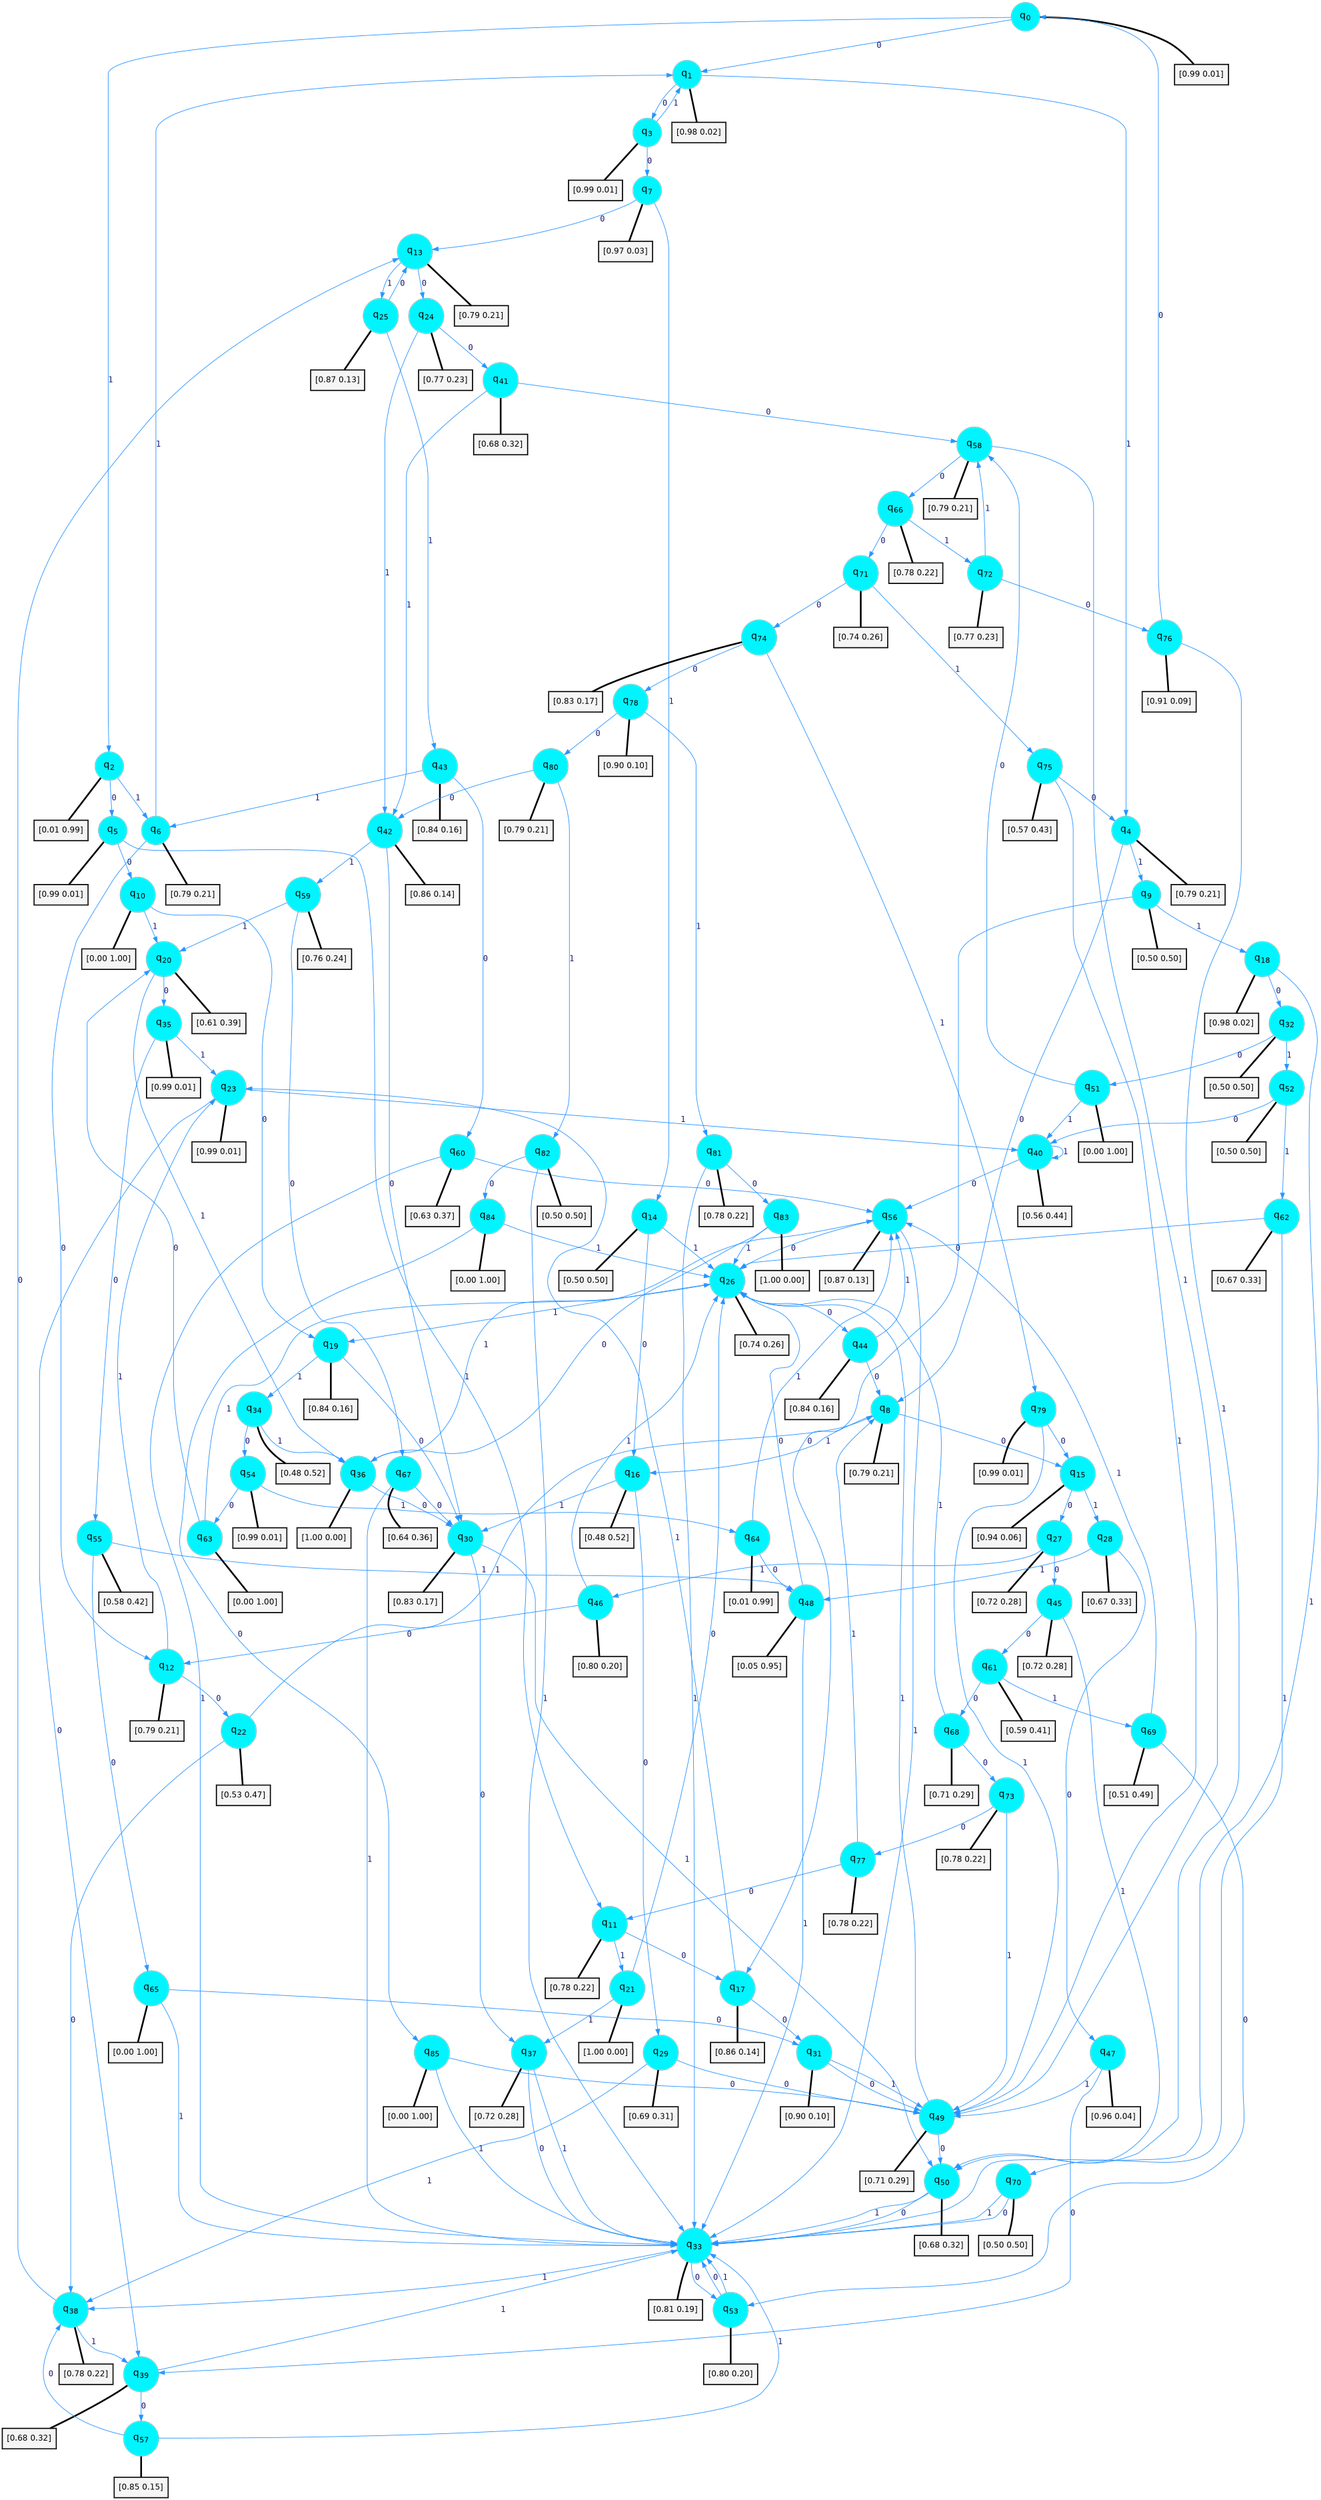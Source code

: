 digraph G {
graph [
bgcolor=transparent, dpi=300, rankdir=TD, size="40,25"];
node [
color=gray, fillcolor=turquoise1, fontcolor=black, fontname=Helvetica, fontsize=16, fontweight=bold, shape=circle, style=filled];
edge [
arrowsize=1, color=dodgerblue1, fontcolor=midnightblue, fontname=courier, fontweight=bold, penwidth=1, style=solid, weight=20];
0[label=<q<SUB>0</SUB>>];
1[label=<q<SUB>1</SUB>>];
2[label=<q<SUB>2</SUB>>];
3[label=<q<SUB>3</SUB>>];
4[label=<q<SUB>4</SUB>>];
5[label=<q<SUB>5</SUB>>];
6[label=<q<SUB>6</SUB>>];
7[label=<q<SUB>7</SUB>>];
8[label=<q<SUB>8</SUB>>];
9[label=<q<SUB>9</SUB>>];
10[label=<q<SUB>10</SUB>>];
11[label=<q<SUB>11</SUB>>];
12[label=<q<SUB>12</SUB>>];
13[label=<q<SUB>13</SUB>>];
14[label=<q<SUB>14</SUB>>];
15[label=<q<SUB>15</SUB>>];
16[label=<q<SUB>16</SUB>>];
17[label=<q<SUB>17</SUB>>];
18[label=<q<SUB>18</SUB>>];
19[label=<q<SUB>19</SUB>>];
20[label=<q<SUB>20</SUB>>];
21[label=<q<SUB>21</SUB>>];
22[label=<q<SUB>22</SUB>>];
23[label=<q<SUB>23</SUB>>];
24[label=<q<SUB>24</SUB>>];
25[label=<q<SUB>25</SUB>>];
26[label=<q<SUB>26</SUB>>];
27[label=<q<SUB>27</SUB>>];
28[label=<q<SUB>28</SUB>>];
29[label=<q<SUB>29</SUB>>];
30[label=<q<SUB>30</SUB>>];
31[label=<q<SUB>31</SUB>>];
32[label=<q<SUB>32</SUB>>];
33[label=<q<SUB>33</SUB>>];
34[label=<q<SUB>34</SUB>>];
35[label=<q<SUB>35</SUB>>];
36[label=<q<SUB>36</SUB>>];
37[label=<q<SUB>37</SUB>>];
38[label=<q<SUB>38</SUB>>];
39[label=<q<SUB>39</SUB>>];
40[label=<q<SUB>40</SUB>>];
41[label=<q<SUB>41</SUB>>];
42[label=<q<SUB>42</SUB>>];
43[label=<q<SUB>43</SUB>>];
44[label=<q<SUB>44</SUB>>];
45[label=<q<SUB>45</SUB>>];
46[label=<q<SUB>46</SUB>>];
47[label=<q<SUB>47</SUB>>];
48[label=<q<SUB>48</SUB>>];
49[label=<q<SUB>49</SUB>>];
50[label=<q<SUB>50</SUB>>];
51[label=<q<SUB>51</SUB>>];
52[label=<q<SUB>52</SUB>>];
53[label=<q<SUB>53</SUB>>];
54[label=<q<SUB>54</SUB>>];
55[label=<q<SUB>55</SUB>>];
56[label=<q<SUB>56</SUB>>];
57[label=<q<SUB>57</SUB>>];
58[label=<q<SUB>58</SUB>>];
59[label=<q<SUB>59</SUB>>];
60[label=<q<SUB>60</SUB>>];
61[label=<q<SUB>61</SUB>>];
62[label=<q<SUB>62</SUB>>];
63[label=<q<SUB>63</SUB>>];
64[label=<q<SUB>64</SUB>>];
65[label=<q<SUB>65</SUB>>];
66[label=<q<SUB>66</SUB>>];
67[label=<q<SUB>67</SUB>>];
68[label=<q<SUB>68</SUB>>];
69[label=<q<SUB>69</SUB>>];
70[label=<q<SUB>70</SUB>>];
71[label=<q<SUB>71</SUB>>];
72[label=<q<SUB>72</SUB>>];
73[label=<q<SUB>73</SUB>>];
74[label=<q<SUB>74</SUB>>];
75[label=<q<SUB>75</SUB>>];
76[label=<q<SUB>76</SUB>>];
77[label=<q<SUB>77</SUB>>];
78[label=<q<SUB>78</SUB>>];
79[label=<q<SUB>79</SUB>>];
80[label=<q<SUB>80</SUB>>];
81[label=<q<SUB>81</SUB>>];
82[label=<q<SUB>82</SUB>>];
83[label=<q<SUB>83</SUB>>];
84[label=<q<SUB>84</SUB>>];
85[label=<q<SUB>85</SUB>>];
86[label="[0.99 0.01]", shape=box,fontcolor=black, fontname=Helvetica, fontsize=14, penwidth=2, fillcolor=whitesmoke,color=black];
87[label="[0.98 0.02]", shape=box,fontcolor=black, fontname=Helvetica, fontsize=14, penwidth=2, fillcolor=whitesmoke,color=black];
88[label="[0.01 0.99]", shape=box,fontcolor=black, fontname=Helvetica, fontsize=14, penwidth=2, fillcolor=whitesmoke,color=black];
89[label="[0.99 0.01]", shape=box,fontcolor=black, fontname=Helvetica, fontsize=14, penwidth=2, fillcolor=whitesmoke,color=black];
90[label="[0.79 0.21]", shape=box,fontcolor=black, fontname=Helvetica, fontsize=14, penwidth=2, fillcolor=whitesmoke,color=black];
91[label="[0.99 0.01]", shape=box,fontcolor=black, fontname=Helvetica, fontsize=14, penwidth=2, fillcolor=whitesmoke,color=black];
92[label="[0.79 0.21]", shape=box,fontcolor=black, fontname=Helvetica, fontsize=14, penwidth=2, fillcolor=whitesmoke,color=black];
93[label="[0.97 0.03]", shape=box,fontcolor=black, fontname=Helvetica, fontsize=14, penwidth=2, fillcolor=whitesmoke,color=black];
94[label="[0.79 0.21]", shape=box,fontcolor=black, fontname=Helvetica, fontsize=14, penwidth=2, fillcolor=whitesmoke,color=black];
95[label="[0.50 0.50]", shape=box,fontcolor=black, fontname=Helvetica, fontsize=14, penwidth=2, fillcolor=whitesmoke,color=black];
96[label="[0.00 1.00]", shape=box,fontcolor=black, fontname=Helvetica, fontsize=14, penwidth=2, fillcolor=whitesmoke,color=black];
97[label="[0.78 0.22]", shape=box,fontcolor=black, fontname=Helvetica, fontsize=14, penwidth=2, fillcolor=whitesmoke,color=black];
98[label="[0.79 0.21]", shape=box,fontcolor=black, fontname=Helvetica, fontsize=14, penwidth=2, fillcolor=whitesmoke,color=black];
99[label="[0.79 0.21]", shape=box,fontcolor=black, fontname=Helvetica, fontsize=14, penwidth=2, fillcolor=whitesmoke,color=black];
100[label="[0.50 0.50]", shape=box,fontcolor=black, fontname=Helvetica, fontsize=14, penwidth=2, fillcolor=whitesmoke,color=black];
101[label="[0.94 0.06]", shape=box,fontcolor=black, fontname=Helvetica, fontsize=14, penwidth=2, fillcolor=whitesmoke,color=black];
102[label="[0.48 0.52]", shape=box,fontcolor=black, fontname=Helvetica, fontsize=14, penwidth=2, fillcolor=whitesmoke,color=black];
103[label="[0.86 0.14]", shape=box,fontcolor=black, fontname=Helvetica, fontsize=14, penwidth=2, fillcolor=whitesmoke,color=black];
104[label="[0.98 0.02]", shape=box,fontcolor=black, fontname=Helvetica, fontsize=14, penwidth=2, fillcolor=whitesmoke,color=black];
105[label="[0.84 0.16]", shape=box,fontcolor=black, fontname=Helvetica, fontsize=14, penwidth=2, fillcolor=whitesmoke,color=black];
106[label="[0.61 0.39]", shape=box,fontcolor=black, fontname=Helvetica, fontsize=14, penwidth=2, fillcolor=whitesmoke,color=black];
107[label="[1.00 0.00]", shape=box,fontcolor=black, fontname=Helvetica, fontsize=14, penwidth=2, fillcolor=whitesmoke,color=black];
108[label="[0.53 0.47]", shape=box,fontcolor=black, fontname=Helvetica, fontsize=14, penwidth=2, fillcolor=whitesmoke,color=black];
109[label="[0.99 0.01]", shape=box,fontcolor=black, fontname=Helvetica, fontsize=14, penwidth=2, fillcolor=whitesmoke,color=black];
110[label="[0.77 0.23]", shape=box,fontcolor=black, fontname=Helvetica, fontsize=14, penwidth=2, fillcolor=whitesmoke,color=black];
111[label="[0.87 0.13]", shape=box,fontcolor=black, fontname=Helvetica, fontsize=14, penwidth=2, fillcolor=whitesmoke,color=black];
112[label="[0.74 0.26]", shape=box,fontcolor=black, fontname=Helvetica, fontsize=14, penwidth=2, fillcolor=whitesmoke,color=black];
113[label="[0.72 0.28]", shape=box,fontcolor=black, fontname=Helvetica, fontsize=14, penwidth=2, fillcolor=whitesmoke,color=black];
114[label="[0.67 0.33]", shape=box,fontcolor=black, fontname=Helvetica, fontsize=14, penwidth=2, fillcolor=whitesmoke,color=black];
115[label="[0.69 0.31]", shape=box,fontcolor=black, fontname=Helvetica, fontsize=14, penwidth=2, fillcolor=whitesmoke,color=black];
116[label="[0.83 0.17]", shape=box,fontcolor=black, fontname=Helvetica, fontsize=14, penwidth=2, fillcolor=whitesmoke,color=black];
117[label="[0.90 0.10]", shape=box,fontcolor=black, fontname=Helvetica, fontsize=14, penwidth=2, fillcolor=whitesmoke,color=black];
118[label="[0.50 0.50]", shape=box,fontcolor=black, fontname=Helvetica, fontsize=14, penwidth=2, fillcolor=whitesmoke,color=black];
119[label="[0.81 0.19]", shape=box,fontcolor=black, fontname=Helvetica, fontsize=14, penwidth=2, fillcolor=whitesmoke,color=black];
120[label="[0.48 0.52]", shape=box,fontcolor=black, fontname=Helvetica, fontsize=14, penwidth=2, fillcolor=whitesmoke,color=black];
121[label="[0.99 0.01]", shape=box,fontcolor=black, fontname=Helvetica, fontsize=14, penwidth=2, fillcolor=whitesmoke,color=black];
122[label="[1.00 0.00]", shape=box,fontcolor=black, fontname=Helvetica, fontsize=14, penwidth=2, fillcolor=whitesmoke,color=black];
123[label="[0.72 0.28]", shape=box,fontcolor=black, fontname=Helvetica, fontsize=14, penwidth=2, fillcolor=whitesmoke,color=black];
124[label="[0.78 0.22]", shape=box,fontcolor=black, fontname=Helvetica, fontsize=14, penwidth=2, fillcolor=whitesmoke,color=black];
125[label="[0.68 0.32]", shape=box,fontcolor=black, fontname=Helvetica, fontsize=14, penwidth=2, fillcolor=whitesmoke,color=black];
126[label="[0.56 0.44]", shape=box,fontcolor=black, fontname=Helvetica, fontsize=14, penwidth=2, fillcolor=whitesmoke,color=black];
127[label="[0.68 0.32]", shape=box,fontcolor=black, fontname=Helvetica, fontsize=14, penwidth=2, fillcolor=whitesmoke,color=black];
128[label="[0.86 0.14]", shape=box,fontcolor=black, fontname=Helvetica, fontsize=14, penwidth=2, fillcolor=whitesmoke,color=black];
129[label="[0.84 0.16]", shape=box,fontcolor=black, fontname=Helvetica, fontsize=14, penwidth=2, fillcolor=whitesmoke,color=black];
130[label="[0.84 0.16]", shape=box,fontcolor=black, fontname=Helvetica, fontsize=14, penwidth=2, fillcolor=whitesmoke,color=black];
131[label="[0.72 0.28]", shape=box,fontcolor=black, fontname=Helvetica, fontsize=14, penwidth=2, fillcolor=whitesmoke,color=black];
132[label="[0.80 0.20]", shape=box,fontcolor=black, fontname=Helvetica, fontsize=14, penwidth=2, fillcolor=whitesmoke,color=black];
133[label="[0.96 0.04]", shape=box,fontcolor=black, fontname=Helvetica, fontsize=14, penwidth=2, fillcolor=whitesmoke,color=black];
134[label="[0.05 0.95]", shape=box,fontcolor=black, fontname=Helvetica, fontsize=14, penwidth=2, fillcolor=whitesmoke,color=black];
135[label="[0.71 0.29]", shape=box,fontcolor=black, fontname=Helvetica, fontsize=14, penwidth=2, fillcolor=whitesmoke,color=black];
136[label="[0.68 0.32]", shape=box,fontcolor=black, fontname=Helvetica, fontsize=14, penwidth=2, fillcolor=whitesmoke,color=black];
137[label="[0.00 1.00]", shape=box,fontcolor=black, fontname=Helvetica, fontsize=14, penwidth=2, fillcolor=whitesmoke,color=black];
138[label="[0.50 0.50]", shape=box,fontcolor=black, fontname=Helvetica, fontsize=14, penwidth=2, fillcolor=whitesmoke,color=black];
139[label="[0.80 0.20]", shape=box,fontcolor=black, fontname=Helvetica, fontsize=14, penwidth=2, fillcolor=whitesmoke,color=black];
140[label="[0.99 0.01]", shape=box,fontcolor=black, fontname=Helvetica, fontsize=14, penwidth=2, fillcolor=whitesmoke,color=black];
141[label="[0.58 0.42]", shape=box,fontcolor=black, fontname=Helvetica, fontsize=14, penwidth=2, fillcolor=whitesmoke,color=black];
142[label="[0.87 0.13]", shape=box,fontcolor=black, fontname=Helvetica, fontsize=14, penwidth=2, fillcolor=whitesmoke,color=black];
143[label="[0.85 0.15]", shape=box,fontcolor=black, fontname=Helvetica, fontsize=14, penwidth=2, fillcolor=whitesmoke,color=black];
144[label="[0.79 0.21]", shape=box,fontcolor=black, fontname=Helvetica, fontsize=14, penwidth=2, fillcolor=whitesmoke,color=black];
145[label="[0.76 0.24]", shape=box,fontcolor=black, fontname=Helvetica, fontsize=14, penwidth=2, fillcolor=whitesmoke,color=black];
146[label="[0.63 0.37]", shape=box,fontcolor=black, fontname=Helvetica, fontsize=14, penwidth=2, fillcolor=whitesmoke,color=black];
147[label="[0.59 0.41]", shape=box,fontcolor=black, fontname=Helvetica, fontsize=14, penwidth=2, fillcolor=whitesmoke,color=black];
148[label="[0.67 0.33]", shape=box,fontcolor=black, fontname=Helvetica, fontsize=14, penwidth=2, fillcolor=whitesmoke,color=black];
149[label="[0.00 1.00]", shape=box,fontcolor=black, fontname=Helvetica, fontsize=14, penwidth=2, fillcolor=whitesmoke,color=black];
150[label="[0.01 0.99]", shape=box,fontcolor=black, fontname=Helvetica, fontsize=14, penwidth=2, fillcolor=whitesmoke,color=black];
151[label="[0.00 1.00]", shape=box,fontcolor=black, fontname=Helvetica, fontsize=14, penwidth=2, fillcolor=whitesmoke,color=black];
152[label="[0.78 0.22]", shape=box,fontcolor=black, fontname=Helvetica, fontsize=14, penwidth=2, fillcolor=whitesmoke,color=black];
153[label="[0.64 0.36]", shape=box,fontcolor=black, fontname=Helvetica, fontsize=14, penwidth=2, fillcolor=whitesmoke,color=black];
154[label="[0.71 0.29]", shape=box,fontcolor=black, fontname=Helvetica, fontsize=14, penwidth=2, fillcolor=whitesmoke,color=black];
155[label="[0.51 0.49]", shape=box,fontcolor=black, fontname=Helvetica, fontsize=14, penwidth=2, fillcolor=whitesmoke,color=black];
156[label="[0.50 0.50]", shape=box,fontcolor=black, fontname=Helvetica, fontsize=14, penwidth=2, fillcolor=whitesmoke,color=black];
157[label="[0.74 0.26]", shape=box,fontcolor=black, fontname=Helvetica, fontsize=14, penwidth=2, fillcolor=whitesmoke,color=black];
158[label="[0.77 0.23]", shape=box,fontcolor=black, fontname=Helvetica, fontsize=14, penwidth=2, fillcolor=whitesmoke,color=black];
159[label="[0.78 0.22]", shape=box,fontcolor=black, fontname=Helvetica, fontsize=14, penwidth=2, fillcolor=whitesmoke,color=black];
160[label="[0.83 0.17]", shape=box,fontcolor=black, fontname=Helvetica, fontsize=14, penwidth=2, fillcolor=whitesmoke,color=black];
161[label="[0.57 0.43]", shape=box,fontcolor=black, fontname=Helvetica, fontsize=14, penwidth=2, fillcolor=whitesmoke,color=black];
162[label="[0.91 0.09]", shape=box,fontcolor=black, fontname=Helvetica, fontsize=14, penwidth=2, fillcolor=whitesmoke,color=black];
163[label="[0.78 0.22]", shape=box,fontcolor=black, fontname=Helvetica, fontsize=14, penwidth=2, fillcolor=whitesmoke,color=black];
164[label="[0.90 0.10]", shape=box,fontcolor=black, fontname=Helvetica, fontsize=14, penwidth=2, fillcolor=whitesmoke,color=black];
165[label="[0.99 0.01]", shape=box,fontcolor=black, fontname=Helvetica, fontsize=14, penwidth=2, fillcolor=whitesmoke,color=black];
166[label="[0.79 0.21]", shape=box,fontcolor=black, fontname=Helvetica, fontsize=14, penwidth=2, fillcolor=whitesmoke,color=black];
167[label="[0.78 0.22]", shape=box,fontcolor=black, fontname=Helvetica, fontsize=14, penwidth=2, fillcolor=whitesmoke,color=black];
168[label="[0.50 0.50]", shape=box,fontcolor=black, fontname=Helvetica, fontsize=14, penwidth=2, fillcolor=whitesmoke,color=black];
169[label="[1.00 0.00]", shape=box,fontcolor=black, fontname=Helvetica, fontsize=14, penwidth=2, fillcolor=whitesmoke,color=black];
170[label="[0.00 1.00]", shape=box,fontcolor=black, fontname=Helvetica, fontsize=14, penwidth=2, fillcolor=whitesmoke,color=black];
171[label="[0.00 1.00]", shape=box,fontcolor=black, fontname=Helvetica, fontsize=14, penwidth=2, fillcolor=whitesmoke,color=black];
0->1 [label=0];
0->2 [label=1];
0->86 [arrowhead=none, penwidth=3,color=black];
1->3 [label=0];
1->4 [label=1];
1->87 [arrowhead=none, penwidth=3,color=black];
2->5 [label=0];
2->6 [label=1];
2->88 [arrowhead=none, penwidth=3,color=black];
3->7 [label=0];
3->1 [label=1];
3->89 [arrowhead=none, penwidth=3,color=black];
4->8 [label=0];
4->9 [label=1];
4->90 [arrowhead=none, penwidth=3,color=black];
5->10 [label=0];
5->11 [label=1];
5->91 [arrowhead=none, penwidth=3,color=black];
6->12 [label=0];
6->1 [label=1];
6->92 [arrowhead=none, penwidth=3,color=black];
7->13 [label=0];
7->14 [label=1];
7->93 [arrowhead=none, penwidth=3,color=black];
8->15 [label=0];
8->16 [label=1];
8->94 [arrowhead=none, penwidth=3,color=black];
9->17 [label=0];
9->18 [label=1];
9->95 [arrowhead=none, penwidth=3,color=black];
10->19 [label=0];
10->20 [label=1];
10->96 [arrowhead=none, penwidth=3,color=black];
11->17 [label=0];
11->21 [label=1];
11->97 [arrowhead=none, penwidth=3,color=black];
12->22 [label=0];
12->23 [label=1];
12->98 [arrowhead=none, penwidth=3,color=black];
13->24 [label=0];
13->25 [label=1];
13->99 [arrowhead=none, penwidth=3,color=black];
14->16 [label=0];
14->26 [label=1];
14->100 [arrowhead=none, penwidth=3,color=black];
15->27 [label=0];
15->28 [label=1];
15->101 [arrowhead=none, penwidth=3,color=black];
16->29 [label=0];
16->30 [label=1];
16->102 [arrowhead=none, penwidth=3,color=black];
17->31 [label=0];
17->23 [label=1];
17->103 [arrowhead=none, penwidth=3,color=black];
18->32 [label=0];
18->33 [label=1];
18->104 [arrowhead=none, penwidth=3,color=black];
19->30 [label=0];
19->34 [label=1];
19->105 [arrowhead=none, penwidth=3,color=black];
20->35 [label=0];
20->36 [label=1];
20->106 [arrowhead=none, penwidth=3,color=black];
21->26 [label=0];
21->37 [label=1];
21->107 [arrowhead=none, penwidth=3,color=black];
22->38 [label=0];
22->8 [label=1];
22->108 [arrowhead=none, penwidth=3,color=black];
23->39 [label=0];
23->40 [label=1];
23->109 [arrowhead=none, penwidth=3,color=black];
24->41 [label=0];
24->42 [label=1];
24->110 [arrowhead=none, penwidth=3,color=black];
25->13 [label=0];
25->43 [label=1];
25->111 [arrowhead=none, penwidth=3,color=black];
26->44 [label=0];
26->19 [label=1];
26->112 [arrowhead=none, penwidth=3,color=black];
27->45 [label=0];
27->46 [label=1];
27->113 [arrowhead=none, penwidth=3,color=black];
28->47 [label=0];
28->48 [label=1];
28->114 [arrowhead=none, penwidth=3,color=black];
29->49 [label=0];
29->38 [label=1];
29->115 [arrowhead=none, penwidth=3,color=black];
30->37 [label=0];
30->50 [label=1];
30->116 [arrowhead=none, penwidth=3,color=black];
31->49 [label=0];
31->49 [label=1];
31->117 [arrowhead=none, penwidth=3,color=black];
32->51 [label=0];
32->52 [label=1];
32->118 [arrowhead=none, penwidth=3,color=black];
33->53 [label=0];
33->38 [label=1];
33->119 [arrowhead=none, penwidth=3,color=black];
34->54 [label=0];
34->36 [label=1];
34->120 [arrowhead=none, penwidth=3,color=black];
35->55 [label=0];
35->23 [label=1];
35->121 [arrowhead=none, penwidth=3,color=black];
36->30 [label=0];
36->56 [label=1];
36->122 [arrowhead=none, penwidth=3,color=black];
37->33 [label=0];
37->33 [label=1];
37->123 [arrowhead=none, penwidth=3,color=black];
38->13 [label=0];
38->39 [label=1];
38->124 [arrowhead=none, penwidth=3,color=black];
39->57 [label=0];
39->33 [label=1];
39->125 [arrowhead=none, penwidth=3,color=black];
40->56 [label=0];
40->40 [label=1];
40->126 [arrowhead=none, penwidth=3,color=black];
41->58 [label=0];
41->42 [label=1];
41->127 [arrowhead=none, penwidth=3,color=black];
42->30 [label=0];
42->59 [label=1];
42->128 [arrowhead=none, penwidth=3,color=black];
43->60 [label=0];
43->6 [label=1];
43->129 [arrowhead=none, penwidth=3,color=black];
44->8 [label=0];
44->56 [label=1];
44->130 [arrowhead=none, penwidth=3,color=black];
45->61 [label=0];
45->50 [label=1];
45->131 [arrowhead=none, penwidth=3,color=black];
46->12 [label=0];
46->26 [label=1];
46->132 [arrowhead=none, penwidth=3,color=black];
47->39 [label=0];
47->49 [label=1];
47->133 [arrowhead=none, penwidth=3,color=black];
48->26 [label=0];
48->33 [label=1];
48->134 [arrowhead=none, penwidth=3,color=black];
49->50 [label=0];
49->26 [label=1];
49->135 [arrowhead=none, penwidth=3,color=black];
50->33 [label=0];
50->33 [label=1];
50->136 [arrowhead=none, penwidth=3,color=black];
51->58 [label=0];
51->40 [label=1];
51->137 [arrowhead=none, penwidth=3,color=black];
52->40 [label=0];
52->62 [label=1];
52->138 [arrowhead=none, penwidth=3,color=black];
53->33 [label=0];
53->33 [label=1];
53->139 [arrowhead=none, penwidth=3,color=black];
54->63 [label=0];
54->64 [label=1];
54->140 [arrowhead=none, penwidth=3,color=black];
55->65 [label=0];
55->48 [label=1];
55->141 [arrowhead=none, penwidth=3,color=black];
56->26 [label=0];
56->33 [label=1];
56->142 [arrowhead=none, penwidth=3,color=black];
57->38 [label=0];
57->33 [label=1];
57->143 [arrowhead=none, penwidth=3,color=black];
58->66 [label=0];
58->49 [label=1];
58->144 [arrowhead=none, penwidth=3,color=black];
59->67 [label=0];
59->20 [label=1];
59->145 [arrowhead=none, penwidth=3,color=black];
60->56 [label=0];
60->33 [label=1];
60->146 [arrowhead=none, penwidth=3,color=black];
61->68 [label=0];
61->69 [label=1];
61->147 [arrowhead=none, penwidth=3,color=black];
62->26 [label=0];
62->70 [label=1];
62->148 [arrowhead=none, penwidth=3,color=black];
63->20 [label=0];
63->26 [label=1];
63->149 [arrowhead=none, penwidth=3,color=black];
64->48 [label=0];
64->56 [label=1];
64->150 [arrowhead=none, penwidth=3,color=black];
65->31 [label=0];
65->33 [label=1];
65->151 [arrowhead=none, penwidth=3,color=black];
66->71 [label=0];
66->72 [label=1];
66->152 [arrowhead=none, penwidth=3,color=black];
67->30 [label=0];
67->33 [label=1];
67->153 [arrowhead=none, penwidth=3,color=black];
68->73 [label=0];
68->26 [label=1];
68->154 [arrowhead=none, penwidth=3,color=black];
69->53 [label=0];
69->56 [label=1];
69->155 [arrowhead=none, penwidth=3,color=black];
70->33 [label=0];
70->33 [label=1];
70->156 [arrowhead=none, penwidth=3,color=black];
71->74 [label=0];
71->75 [label=1];
71->157 [arrowhead=none, penwidth=3,color=black];
72->76 [label=0];
72->58 [label=1];
72->158 [arrowhead=none, penwidth=3,color=black];
73->77 [label=0];
73->49 [label=1];
73->159 [arrowhead=none, penwidth=3,color=black];
74->78 [label=0];
74->79 [label=1];
74->160 [arrowhead=none, penwidth=3,color=black];
75->4 [label=0];
75->49 [label=1];
75->161 [arrowhead=none, penwidth=3,color=black];
76->0 [label=0];
76->50 [label=1];
76->162 [arrowhead=none, penwidth=3,color=black];
77->11 [label=0];
77->8 [label=1];
77->163 [arrowhead=none, penwidth=3,color=black];
78->80 [label=0];
78->81 [label=1];
78->164 [arrowhead=none, penwidth=3,color=black];
79->15 [label=0];
79->49 [label=1];
79->165 [arrowhead=none, penwidth=3,color=black];
80->42 [label=0];
80->82 [label=1];
80->166 [arrowhead=none, penwidth=3,color=black];
81->83 [label=0];
81->33 [label=1];
81->167 [arrowhead=none, penwidth=3,color=black];
82->84 [label=0];
82->33 [label=1];
82->168 [arrowhead=none, penwidth=3,color=black];
83->36 [label=0];
83->26 [label=1];
83->169 [arrowhead=none, penwidth=3,color=black];
84->85 [label=0];
84->26 [label=1];
84->170 [arrowhead=none, penwidth=3,color=black];
85->49 [label=0];
85->33 [label=1];
85->171 [arrowhead=none, penwidth=3,color=black];
}
